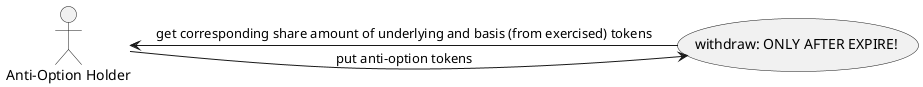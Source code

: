 @startuml
:Anti-Option Holder: as Holder
(withdraw: ONLY AFTER EXPIRE!) as (withdraw)

Holder -> (withdraw): put anti-option tokens

(withdraw) -> Holder: get corresponding share amount of underlying and basis (from exercised) tokens

@enduml
